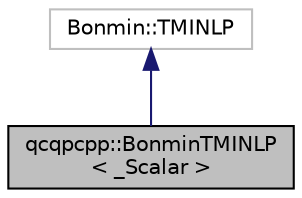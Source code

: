 digraph "qcqpcpp::BonminTMINLP&lt; _Scalar &gt;"
{
  edge [fontname="Helvetica",fontsize="10",labelfontname="Helvetica",labelfontsize="10"];
  node [fontname="Helvetica",fontsize="10",shape=record];
  Node1 [label="qcqpcpp::BonminTMINLP\l\< _Scalar \>",height=0.2,width=0.4,color="black", fillcolor="grey75", style="filled" fontcolor="black"];
  Node2 -> Node1 [dir="back",color="midnightblue",fontsize="10",style="solid",fontname="Helvetica"];
  Node2 [label="Bonmin::TMINLP",height=0.2,width=0.4,color="grey75", fillcolor="white", style="filled"];
}
